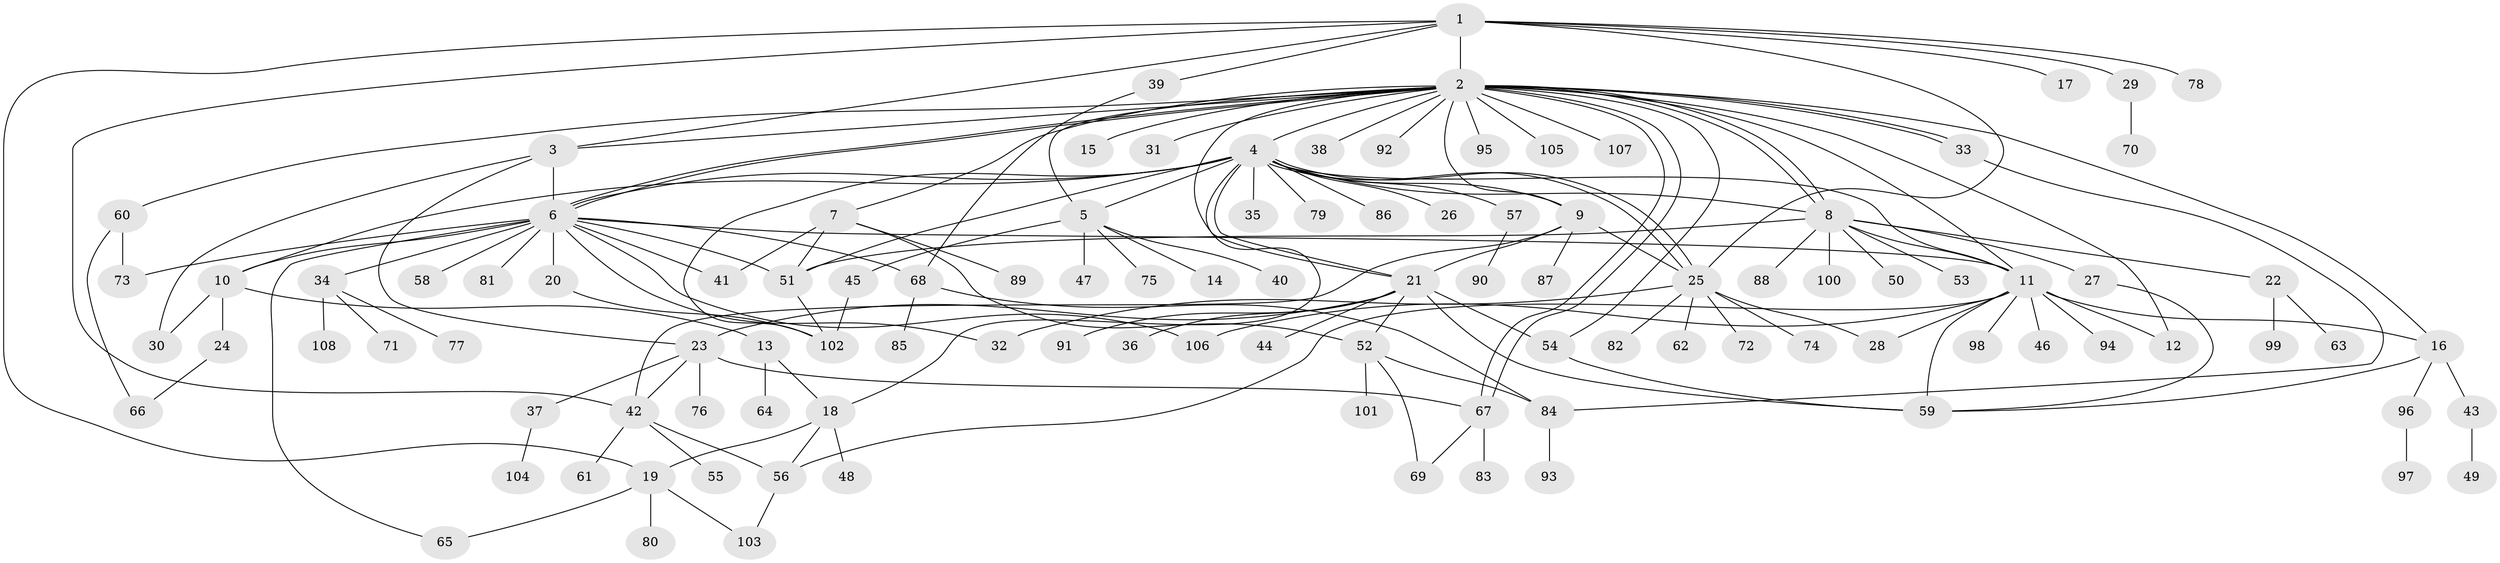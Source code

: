 // Generated by graph-tools (version 1.1) at 2025/35/03/09/25 02:35:27]
// undirected, 108 vertices, 161 edges
graph export_dot {
graph [start="1"]
  node [color=gray90,style=filled];
  1;
  2;
  3;
  4;
  5;
  6;
  7;
  8;
  9;
  10;
  11;
  12;
  13;
  14;
  15;
  16;
  17;
  18;
  19;
  20;
  21;
  22;
  23;
  24;
  25;
  26;
  27;
  28;
  29;
  30;
  31;
  32;
  33;
  34;
  35;
  36;
  37;
  38;
  39;
  40;
  41;
  42;
  43;
  44;
  45;
  46;
  47;
  48;
  49;
  50;
  51;
  52;
  53;
  54;
  55;
  56;
  57;
  58;
  59;
  60;
  61;
  62;
  63;
  64;
  65;
  66;
  67;
  68;
  69;
  70;
  71;
  72;
  73;
  74;
  75;
  76;
  77;
  78;
  79;
  80;
  81;
  82;
  83;
  84;
  85;
  86;
  87;
  88;
  89;
  90;
  91;
  92;
  93;
  94;
  95;
  96;
  97;
  98;
  99;
  100;
  101;
  102;
  103;
  104;
  105;
  106;
  107;
  108;
  1 -- 2;
  1 -- 3;
  1 -- 17;
  1 -- 19;
  1 -- 25;
  1 -- 29;
  1 -- 39;
  1 -- 42;
  1 -- 78;
  2 -- 3;
  2 -- 4;
  2 -- 5;
  2 -- 6;
  2 -- 6;
  2 -- 7;
  2 -- 8;
  2 -- 8;
  2 -- 9;
  2 -- 11;
  2 -- 12;
  2 -- 15;
  2 -- 16;
  2 -- 21;
  2 -- 31;
  2 -- 33;
  2 -- 33;
  2 -- 38;
  2 -- 54;
  2 -- 60;
  2 -- 67;
  2 -- 67;
  2 -- 92;
  2 -- 95;
  2 -- 105;
  2 -- 107;
  3 -- 6;
  3 -- 23;
  3 -- 30;
  4 -- 5;
  4 -- 6;
  4 -- 8;
  4 -- 9;
  4 -- 10;
  4 -- 11;
  4 -- 18;
  4 -- 21;
  4 -- 25;
  4 -- 25;
  4 -- 26;
  4 -- 35;
  4 -- 51;
  4 -- 57;
  4 -- 79;
  4 -- 86;
  4 -- 102;
  5 -- 14;
  5 -- 40;
  5 -- 45;
  5 -- 47;
  5 -- 75;
  6 -- 10;
  6 -- 11;
  6 -- 20;
  6 -- 32;
  6 -- 34;
  6 -- 41;
  6 -- 51;
  6 -- 58;
  6 -- 65;
  6 -- 68;
  6 -- 73;
  6 -- 81;
  6 -- 106;
  7 -- 41;
  7 -- 51;
  7 -- 52;
  7 -- 89;
  8 -- 11;
  8 -- 22;
  8 -- 27;
  8 -- 50;
  8 -- 51;
  8 -- 53;
  8 -- 88;
  8 -- 100;
  9 -- 21;
  9 -- 25;
  9 -- 42;
  9 -- 87;
  10 -- 13;
  10 -- 24;
  10 -- 30;
  11 -- 12;
  11 -- 16;
  11 -- 28;
  11 -- 46;
  11 -- 56;
  11 -- 59;
  11 -- 94;
  11 -- 98;
  11 -- 106;
  13 -- 18;
  13 -- 64;
  16 -- 43;
  16 -- 59;
  16 -- 96;
  18 -- 19;
  18 -- 48;
  18 -- 56;
  19 -- 65;
  19 -- 80;
  19 -- 103;
  20 -- 102;
  21 -- 23;
  21 -- 36;
  21 -- 44;
  21 -- 52;
  21 -- 54;
  21 -- 59;
  21 -- 91;
  22 -- 63;
  22 -- 99;
  23 -- 37;
  23 -- 42;
  23 -- 67;
  23 -- 76;
  24 -- 66;
  25 -- 28;
  25 -- 32;
  25 -- 62;
  25 -- 72;
  25 -- 74;
  25 -- 82;
  27 -- 59;
  29 -- 70;
  33 -- 84;
  34 -- 71;
  34 -- 77;
  34 -- 108;
  37 -- 104;
  39 -- 68;
  42 -- 55;
  42 -- 56;
  42 -- 61;
  43 -- 49;
  45 -- 102;
  51 -- 102;
  52 -- 69;
  52 -- 84;
  52 -- 101;
  54 -- 59;
  56 -- 103;
  57 -- 90;
  60 -- 66;
  60 -- 73;
  67 -- 69;
  67 -- 83;
  68 -- 84;
  68 -- 85;
  84 -- 93;
  96 -- 97;
}
